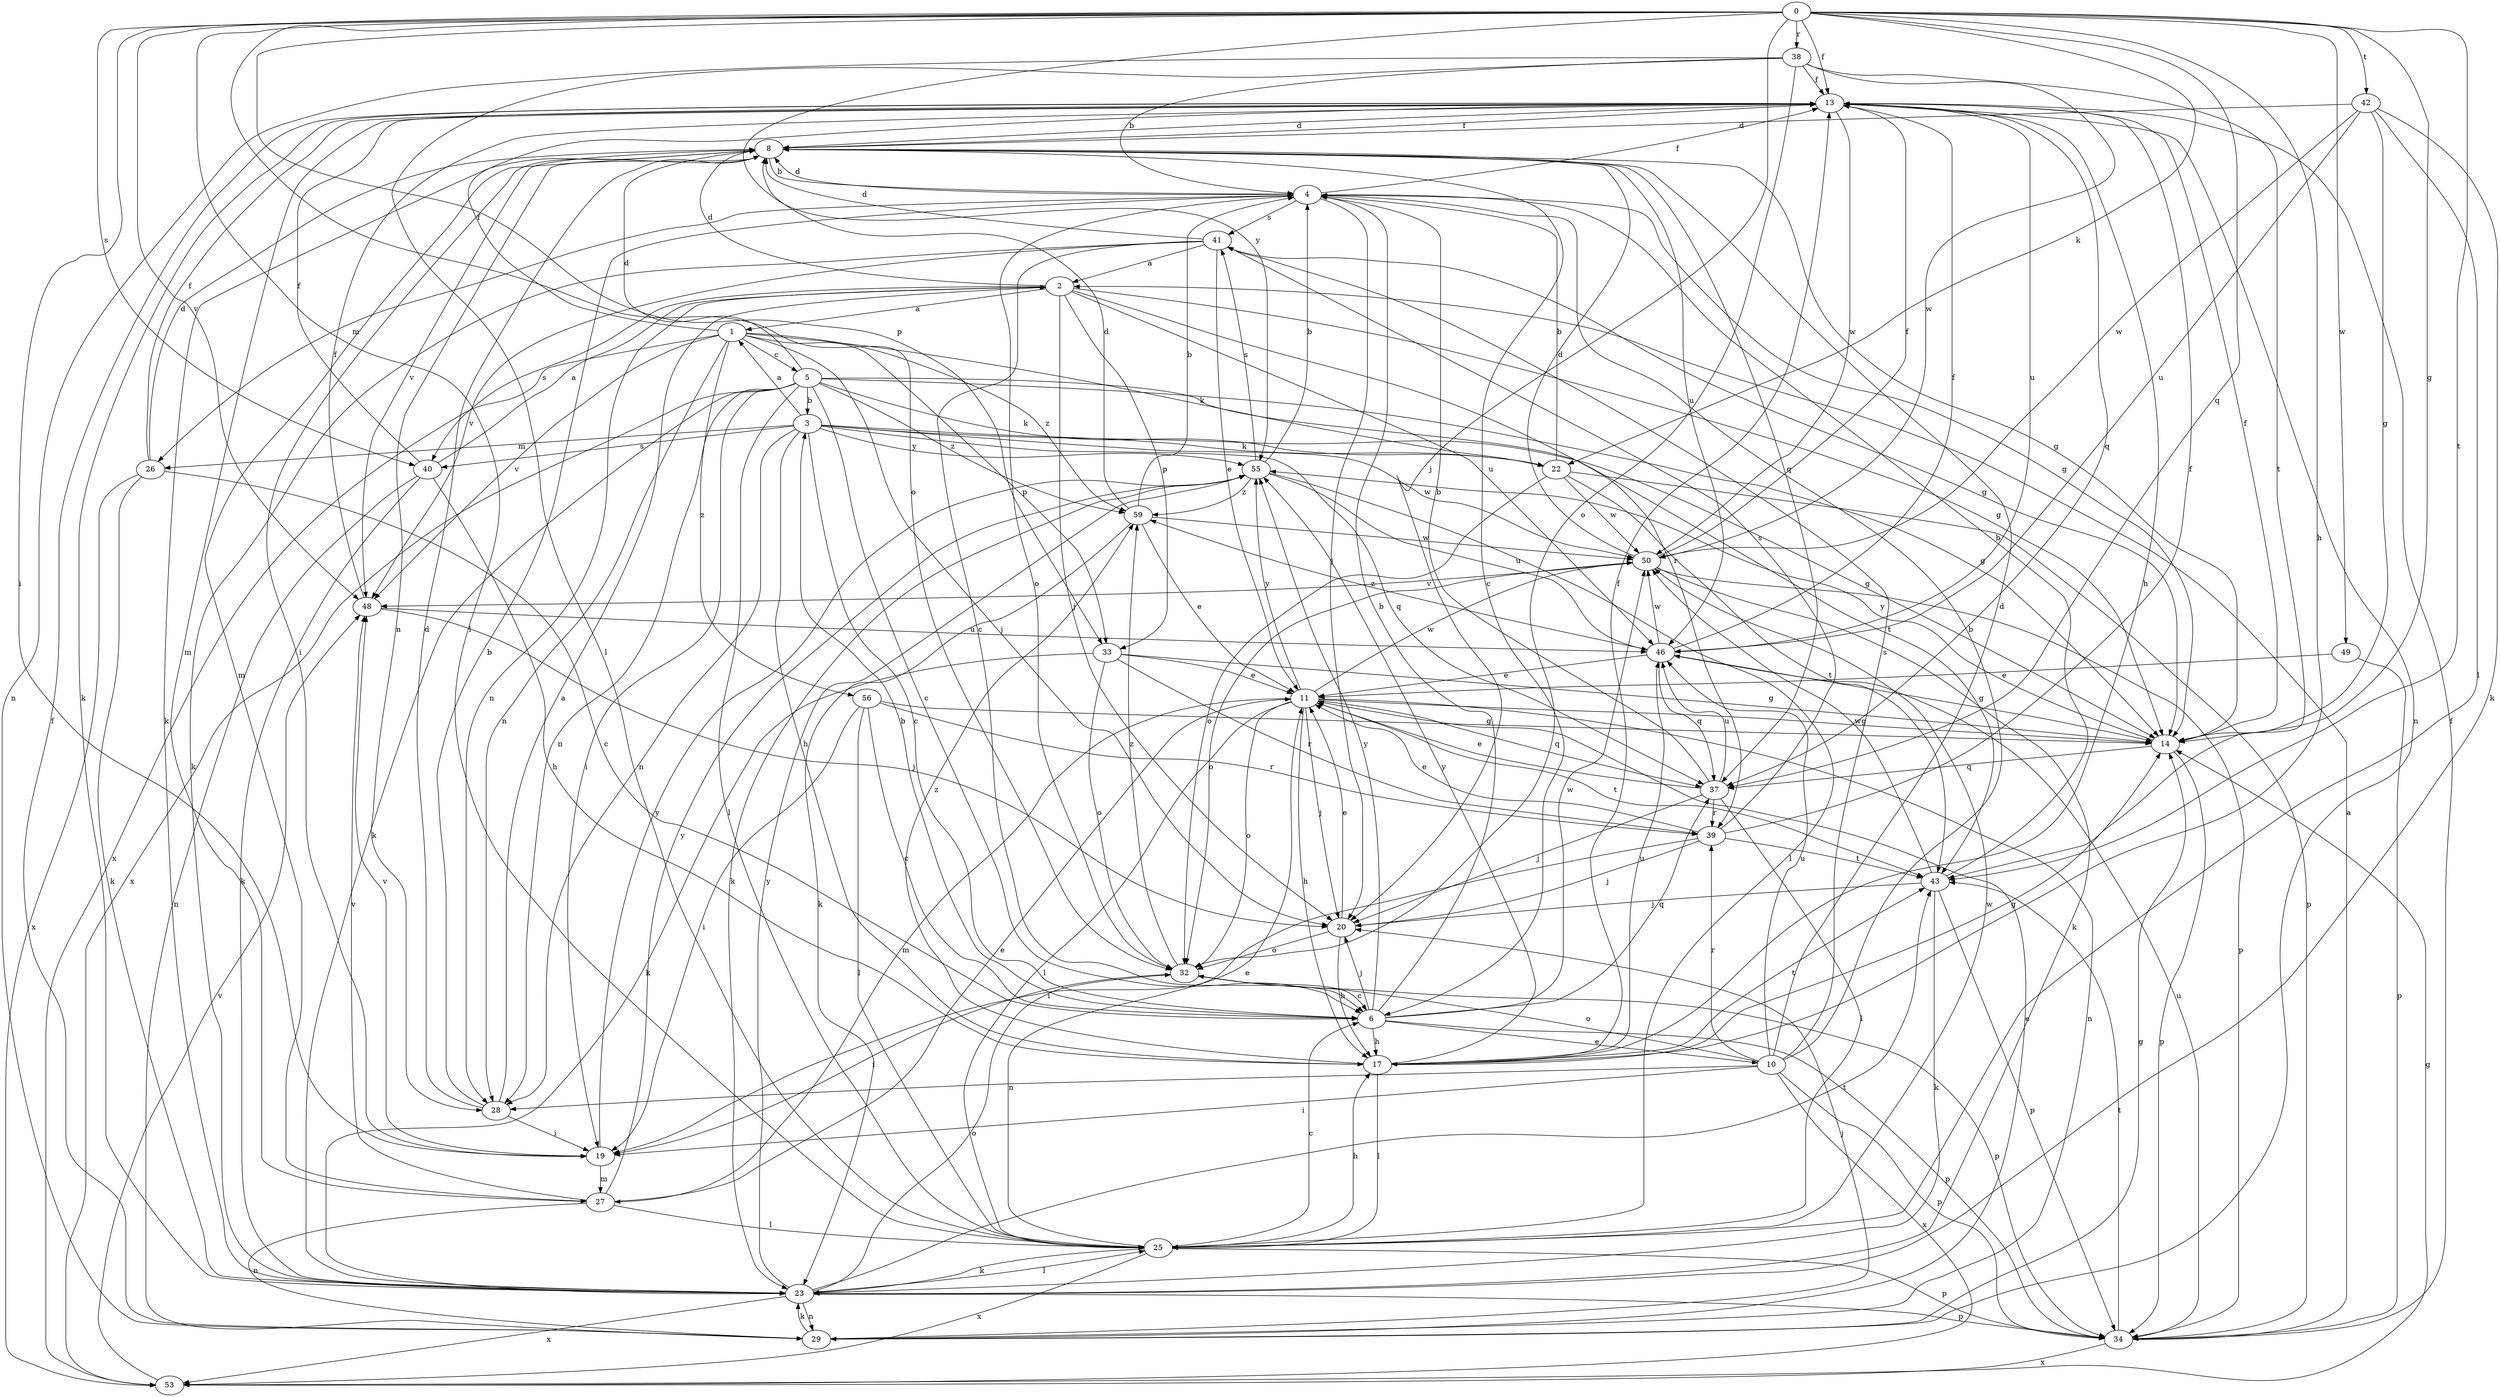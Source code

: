 strict digraph  {
0;
1;
2;
3;
4;
5;
6;
8;
10;
11;
13;
14;
17;
19;
20;
22;
23;
25;
26;
27;
28;
29;
32;
33;
34;
37;
38;
39;
40;
41;
42;
43;
46;
48;
49;
50;
53;
55;
56;
59;
0 -> 13  [label=f];
0 -> 14  [label=g];
0 -> 17  [label=h];
0 -> 19  [label=i];
0 -> 20  [label=j];
0 -> 22  [label=k];
0 -> 25  [label=l];
0 -> 32  [label=o];
0 -> 33  [label=p];
0 -> 37  [label=q];
0 -> 38  [label=r];
0 -> 40  [label=s];
0 -> 42  [label=t];
0 -> 43  [label=t];
0 -> 48  [label=v];
0 -> 49  [label=w];
0 -> 55  [label=y];
1 -> 5  [label=c];
1 -> 13  [label=f];
1 -> 20  [label=j];
1 -> 22  [label=k];
1 -> 28  [label=n];
1 -> 33  [label=p];
1 -> 48  [label=v];
1 -> 53  [label=x];
1 -> 56  [label=z];
1 -> 59  [label=z];
2 -> 1  [label=a];
2 -> 8  [label=d];
2 -> 14  [label=g];
2 -> 20  [label=j];
2 -> 28  [label=n];
2 -> 33  [label=p];
2 -> 39  [label=r];
2 -> 40  [label=s];
2 -> 46  [label=u];
3 -> 1  [label=a];
3 -> 6  [label=c];
3 -> 14  [label=g];
3 -> 17  [label=h];
3 -> 22  [label=k];
3 -> 26  [label=m];
3 -> 28  [label=n];
3 -> 37  [label=q];
3 -> 40  [label=s];
3 -> 50  [label=w];
3 -> 55  [label=y];
4 -> 8  [label=d];
4 -> 13  [label=f];
4 -> 14  [label=g];
4 -> 20  [label=j];
4 -> 26  [label=m];
4 -> 32  [label=o];
4 -> 41  [label=s];
5 -> 3  [label=b];
5 -> 6  [label=c];
5 -> 8  [label=d];
5 -> 14  [label=g];
5 -> 19  [label=i];
5 -> 22  [label=k];
5 -> 23  [label=k];
5 -> 25  [label=l];
5 -> 28  [label=n];
5 -> 43  [label=t];
5 -> 53  [label=x];
5 -> 59  [label=z];
6 -> 3  [label=b];
6 -> 4  [label=b];
6 -> 10  [label=e];
6 -> 17  [label=h];
6 -> 20  [label=j];
6 -> 34  [label=p];
6 -> 37  [label=q];
6 -> 50  [label=w];
6 -> 55  [label=y];
8 -> 4  [label=b];
8 -> 6  [label=c];
8 -> 13  [label=f];
8 -> 14  [label=g];
8 -> 19  [label=i];
8 -> 23  [label=k];
8 -> 27  [label=m];
8 -> 28  [label=n];
8 -> 37  [label=q];
8 -> 46  [label=u];
8 -> 48  [label=v];
10 -> 4  [label=b];
10 -> 8  [label=d];
10 -> 19  [label=i];
10 -> 28  [label=n];
10 -> 32  [label=o];
10 -> 34  [label=p];
10 -> 39  [label=r];
10 -> 41  [label=s];
10 -> 46  [label=u];
10 -> 53  [label=x];
11 -> 14  [label=g];
11 -> 17  [label=h];
11 -> 20  [label=j];
11 -> 25  [label=l];
11 -> 27  [label=m];
11 -> 29  [label=n];
11 -> 32  [label=o];
11 -> 37  [label=q];
11 -> 43  [label=t];
11 -> 50  [label=w];
11 -> 55  [label=y];
13 -> 8  [label=d];
13 -> 17  [label=h];
13 -> 23  [label=k];
13 -> 27  [label=m];
13 -> 29  [label=n];
13 -> 37  [label=q];
13 -> 46  [label=u];
13 -> 50  [label=w];
14 -> 13  [label=f];
14 -> 34  [label=p];
14 -> 37  [label=q];
14 -> 55  [label=y];
17 -> 13  [label=f];
17 -> 14  [label=g];
17 -> 25  [label=l];
17 -> 43  [label=t];
17 -> 46  [label=u];
17 -> 55  [label=y];
17 -> 59  [label=z];
19 -> 27  [label=m];
19 -> 48  [label=v];
19 -> 55  [label=y];
20 -> 11  [label=e];
20 -> 17  [label=h];
20 -> 32  [label=o];
22 -> 4  [label=b];
22 -> 32  [label=o];
22 -> 34  [label=p];
22 -> 43  [label=t];
22 -> 50  [label=w];
23 -> 25  [label=l];
23 -> 29  [label=n];
23 -> 32  [label=o];
23 -> 34  [label=p];
23 -> 43  [label=t];
23 -> 53  [label=x];
23 -> 55  [label=y];
25 -> 6  [label=c];
25 -> 11  [label=e];
25 -> 17  [label=h];
25 -> 23  [label=k];
25 -> 34  [label=p];
25 -> 50  [label=w];
25 -> 53  [label=x];
26 -> 6  [label=c];
26 -> 8  [label=d];
26 -> 13  [label=f];
26 -> 23  [label=k];
26 -> 53  [label=x];
27 -> 11  [label=e];
27 -> 25  [label=l];
27 -> 29  [label=n];
27 -> 48  [label=v];
27 -> 55  [label=y];
28 -> 2  [label=a];
28 -> 4  [label=b];
28 -> 8  [label=d];
28 -> 19  [label=i];
29 -> 11  [label=e];
29 -> 13  [label=f];
29 -> 14  [label=g];
29 -> 20  [label=j];
29 -> 23  [label=k];
32 -> 6  [label=c];
32 -> 19  [label=i];
32 -> 34  [label=p];
32 -> 59  [label=z];
33 -> 11  [label=e];
33 -> 14  [label=g];
33 -> 23  [label=k];
33 -> 32  [label=o];
33 -> 39  [label=r];
34 -> 2  [label=a];
34 -> 13  [label=f];
34 -> 43  [label=t];
34 -> 46  [label=u];
34 -> 53  [label=x];
37 -> 4  [label=b];
37 -> 11  [label=e];
37 -> 20  [label=j];
37 -> 25  [label=l];
37 -> 39  [label=r];
37 -> 46  [label=u];
38 -> 4  [label=b];
38 -> 13  [label=f];
38 -> 25  [label=l];
38 -> 29  [label=n];
38 -> 32  [label=o];
38 -> 43  [label=t];
38 -> 50  [label=w];
39 -> 11  [label=e];
39 -> 13  [label=f];
39 -> 19  [label=i];
39 -> 20  [label=j];
39 -> 41  [label=s];
39 -> 43  [label=t];
40 -> 2  [label=a];
40 -> 13  [label=f];
40 -> 17  [label=h];
40 -> 23  [label=k];
40 -> 29  [label=n];
41 -> 2  [label=a];
41 -> 6  [label=c];
41 -> 8  [label=d];
41 -> 11  [label=e];
41 -> 14  [label=g];
41 -> 23  [label=k];
41 -> 48  [label=v];
42 -> 8  [label=d];
42 -> 14  [label=g];
42 -> 23  [label=k];
42 -> 25  [label=l];
42 -> 46  [label=u];
42 -> 50  [label=w];
43 -> 4  [label=b];
43 -> 20  [label=j];
43 -> 23  [label=k];
43 -> 34  [label=p];
43 -> 50  [label=w];
46 -> 11  [label=e];
46 -> 13  [label=f];
46 -> 14  [label=g];
46 -> 37  [label=q];
46 -> 50  [label=w];
46 -> 59  [label=z];
48 -> 13  [label=f];
48 -> 20  [label=j];
48 -> 46  [label=u];
49 -> 11  [label=e];
49 -> 34  [label=p];
50 -> 8  [label=d];
50 -> 13  [label=f];
50 -> 23  [label=k];
50 -> 32  [label=o];
50 -> 34  [label=p];
50 -> 48  [label=v];
53 -> 14  [label=g];
53 -> 48  [label=v];
55 -> 4  [label=b];
55 -> 23  [label=k];
55 -> 25  [label=l];
55 -> 41  [label=s];
55 -> 46  [label=u];
55 -> 59  [label=z];
56 -> 6  [label=c];
56 -> 14  [label=g];
56 -> 19  [label=i];
56 -> 25  [label=l];
56 -> 39  [label=r];
59 -> 4  [label=b];
59 -> 8  [label=d];
59 -> 11  [label=e];
59 -> 23  [label=k];
59 -> 50  [label=w];
}
